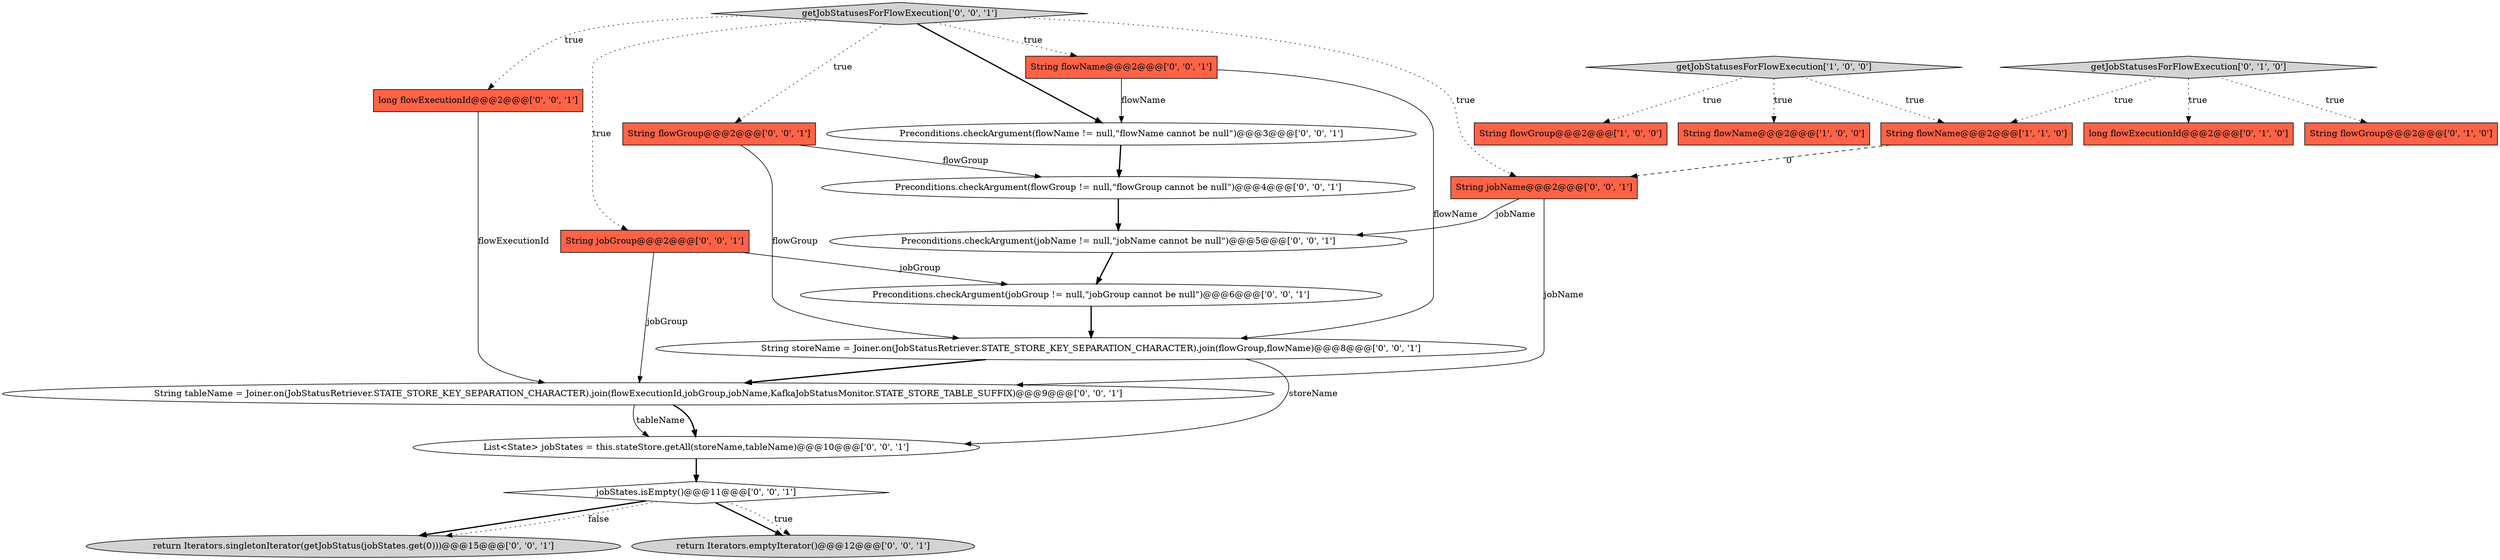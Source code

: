 digraph {
9 [style = filled, label = "long flowExecutionId@@@2@@@['0', '0', '1']", fillcolor = tomato, shape = box image = "AAA0AAABBB3BBB"];
14 [style = filled, label = "Preconditions.checkArgument(jobGroup != null,\"jobGroup cannot be null\")@@@6@@@['0', '0', '1']", fillcolor = white, shape = ellipse image = "AAA0AAABBB3BBB"];
21 [style = filled, label = "String jobGroup@@@2@@@['0', '0', '1']", fillcolor = tomato, shape = box image = "AAA0AAABBB3BBB"];
13 [style = filled, label = "getJobStatusesForFlowExecution['0', '0', '1']", fillcolor = lightgray, shape = diamond image = "AAA0AAABBB3BBB"];
4 [style = filled, label = "String flowGroup@@@2@@@['0', '1', '0']", fillcolor = tomato, shape = box image = "AAA0AAABBB2BBB"];
1 [style = filled, label = "getJobStatusesForFlowExecution['1', '0', '0']", fillcolor = lightgray, shape = diamond image = "AAA0AAABBB1BBB"];
6 [style = filled, label = "getJobStatusesForFlowExecution['0', '1', '0']", fillcolor = lightgray, shape = diamond image = "AAA0AAABBB2BBB"];
8 [style = filled, label = "return Iterators.singletonIterator(getJobStatus(jobStates.get(0)))@@@15@@@['0', '0', '1']", fillcolor = lightgray, shape = ellipse image = "AAA0AAABBB3BBB"];
20 [style = filled, label = "String tableName = Joiner.on(JobStatusRetriever.STATE_STORE_KEY_SEPARATION_CHARACTER).join(flowExecutionId,jobGroup,jobName,KafkaJobStatusMonitor.STATE_STORE_TABLE_SUFFIX)@@@9@@@['0', '0', '1']", fillcolor = white, shape = ellipse image = "AAA0AAABBB3BBB"];
5 [style = filled, label = "long flowExecutionId@@@2@@@['0', '1', '0']", fillcolor = tomato, shape = box image = "AAA0AAABBB2BBB"];
3 [style = filled, label = "String flowName@@@2@@@['1', '1', '0']", fillcolor = tomato, shape = box image = "AAA0AAABBB1BBB"];
16 [style = filled, label = "jobStates.isEmpty()@@@11@@@['0', '0', '1']", fillcolor = white, shape = diamond image = "AAA0AAABBB3BBB"];
2 [style = filled, label = "String flowGroup@@@2@@@['1', '0', '0']", fillcolor = tomato, shape = box image = "AAA0AAABBB1BBB"];
17 [style = filled, label = "return Iterators.emptyIterator()@@@12@@@['0', '0', '1']", fillcolor = lightgray, shape = ellipse image = "AAA0AAABBB3BBB"];
15 [style = filled, label = "List<State> jobStates = this.stateStore.getAll(storeName,tableName)@@@10@@@['0', '0', '1']", fillcolor = white, shape = ellipse image = "AAA0AAABBB3BBB"];
19 [style = filled, label = "String storeName = Joiner.on(JobStatusRetriever.STATE_STORE_KEY_SEPARATION_CHARACTER).join(flowGroup,flowName)@@@8@@@['0', '0', '1']", fillcolor = white, shape = ellipse image = "AAA0AAABBB3BBB"];
22 [style = filled, label = "String jobName@@@2@@@['0', '0', '1']", fillcolor = tomato, shape = box image = "AAA0AAABBB3BBB"];
0 [style = filled, label = "String flowName@@@2@@@['1', '0', '0']", fillcolor = tomato, shape = box image = "AAA0AAABBB1BBB"];
12 [style = filled, label = "Preconditions.checkArgument(jobName != null,\"jobName cannot be null\")@@@5@@@['0', '0', '1']", fillcolor = white, shape = ellipse image = "AAA0AAABBB3BBB"];
7 [style = filled, label = "String flowName@@@2@@@['0', '0', '1']", fillcolor = tomato, shape = box image = "AAA0AAABBB3BBB"];
10 [style = filled, label = "Preconditions.checkArgument(flowName != null,\"flowName cannot be null\")@@@3@@@['0', '0', '1']", fillcolor = white, shape = ellipse image = "AAA0AAABBB3BBB"];
11 [style = filled, label = "Preconditions.checkArgument(flowGroup != null,\"flowGroup cannot be null\")@@@4@@@['0', '0', '1']", fillcolor = white, shape = ellipse image = "AAA0AAABBB3BBB"];
18 [style = filled, label = "String flowGroup@@@2@@@['0', '0', '1']", fillcolor = tomato, shape = box image = "AAA0AAABBB3BBB"];
13->21 [style = dotted, label="true"];
19->15 [style = solid, label="storeName"];
11->12 [style = bold, label=""];
3->22 [style = dashed, label="0"];
1->0 [style = dotted, label="true"];
12->14 [style = bold, label=""];
18->11 [style = solid, label="flowGroup"];
22->12 [style = solid, label="jobName"];
19->20 [style = bold, label=""];
20->15 [style = bold, label=""];
16->8 [style = bold, label=""];
21->20 [style = solid, label="jobGroup"];
10->11 [style = bold, label=""];
14->19 [style = bold, label=""];
13->9 [style = dotted, label="true"];
9->20 [style = solid, label="flowExecutionId"];
20->15 [style = solid, label="tableName"];
7->10 [style = solid, label="flowName"];
6->5 [style = dotted, label="true"];
6->4 [style = dotted, label="true"];
1->3 [style = dotted, label="true"];
13->18 [style = dotted, label="true"];
18->19 [style = solid, label="flowGroup"];
15->16 [style = bold, label=""];
13->22 [style = dotted, label="true"];
6->3 [style = dotted, label="true"];
1->2 [style = dotted, label="true"];
16->17 [style = bold, label=""];
7->19 [style = solid, label="flowName"];
21->14 [style = solid, label="jobGroup"];
13->10 [style = bold, label=""];
22->20 [style = solid, label="jobName"];
16->17 [style = dotted, label="true"];
13->7 [style = dotted, label="true"];
16->8 [style = dotted, label="false"];
}
